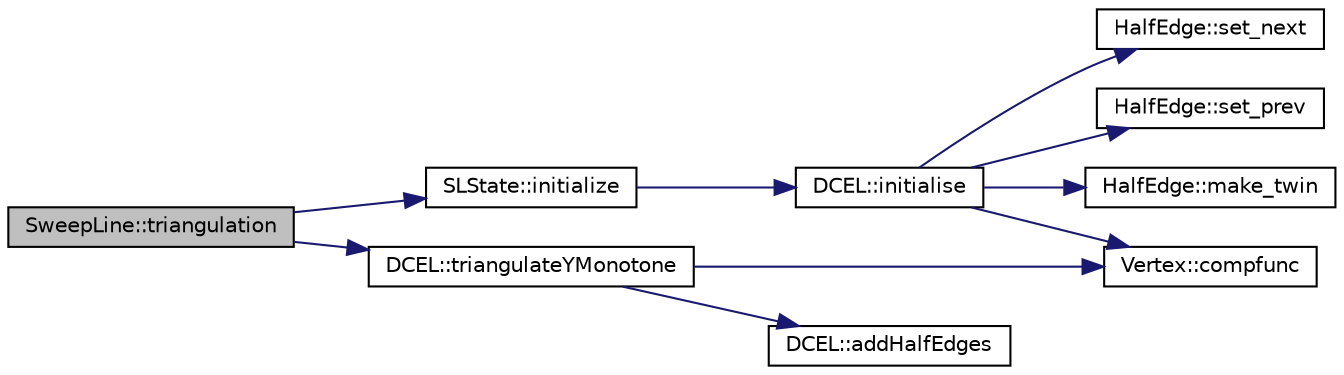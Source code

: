 digraph "SweepLine::triangulation"
{
  edge [fontname="Helvetica",fontsize="10",labelfontname="Helvetica",labelfontsize="10"];
  node [fontname="Helvetica",fontsize="10",shape=record];
  rankdir="LR";
  Node12 [label="SweepLine::triangulation",height=0.2,width=0.4,color="black", fillcolor="grey75", style="filled", fontcolor="black"];
  Node12 -> Node13 [color="midnightblue",fontsize="10",style="solid",fontname="Helvetica"];
  Node13 [label="SLState::initialize",height=0.2,width=0.4,color="black", fillcolor="white", style="filled",URL="$dc/d5f/class_s_l_state.html#a796d5604b35a3fd6bfde3fc0ed3de258"];
  Node13 -> Node14 [color="midnightblue",fontsize="10",style="solid",fontname="Helvetica"];
  Node14 [label="DCEL::initialise",height=0.2,width=0.4,color="black", fillcolor="white", style="filled",URL="$de/d20/class_d_c_e_l.html#a88239cb7917f819795abb912531cb93d"];
  Node14 -> Node15 [color="midnightblue",fontsize="10",style="solid",fontname="Helvetica"];
  Node15 [label="HalfEdge::set_next",height=0.2,width=0.4,color="black", fillcolor="white", style="filled",URL="$da/df5/class_half_edge.html#ac4ce4a592f0ca8b41389a0c5251d0699"];
  Node14 -> Node16 [color="midnightblue",fontsize="10",style="solid",fontname="Helvetica"];
  Node16 [label="HalfEdge::set_prev",height=0.2,width=0.4,color="black", fillcolor="white", style="filled",URL="$da/df5/class_half_edge.html#a368163a4474521b16ec87a41f98c9711"];
  Node14 -> Node17 [color="midnightblue",fontsize="10",style="solid",fontname="Helvetica"];
  Node17 [label="HalfEdge::make_twin",height=0.2,width=0.4,color="black", fillcolor="white", style="filled",URL="$da/df5/class_half_edge.html#aa0bd15065d1914670b4309afa1861500"];
  Node14 -> Node18 [color="midnightblue",fontsize="10",style="solid",fontname="Helvetica"];
  Node18 [label="Vertex::compfunc",height=0.2,width=0.4,color="black", fillcolor="white", style="filled",URL="$d0/d72/class_vertex.html#ab11e35929607bb7c122e27a53b9bd068"];
  Node12 -> Node19 [color="midnightblue",fontsize="10",style="solid",fontname="Helvetica"];
  Node19 [label="DCEL::triangulateYMonotone",height=0.2,width=0.4,color="black", fillcolor="white", style="filled",URL="$de/d20/class_d_c_e_l.html#abae208232d75fbcf57ef5d9c3190482c"];
  Node19 -> Node18 [color="midnightblue",fontsize="10",style="solid",fontname="Helvetica"];
  Node19 -> Node20 [color="midnightblue",fontsize="10",style="solid",fontname="Helvetica"];
  Node20 [label="DCEL::addHalfEdges",height=0.2,width=0.4,color="black", fillcolor="white", style="filled",URL="$de/d20/class_d_c_e_l.html#af84548966a21d3101185304562104a2c"];
}
